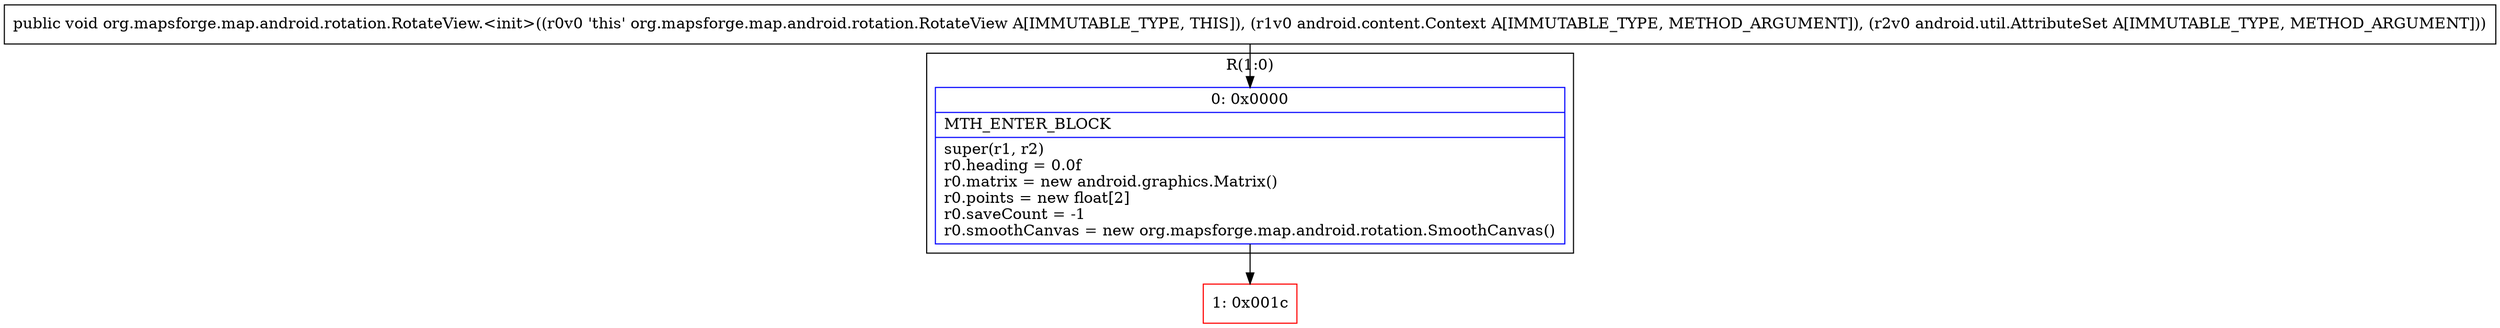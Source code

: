 digraph "CFG fororg.mapsforge.map.android.rotation.RotateView.\<init\>(Landroid\/content\/Context;Landroid\/util\/AttributeSet;)V" {
subgraph cluster_Region_1965120831 {
label = "R(1:0)";
node [shape=record,color=blue];
Node_0 [shape=record,label="{0\:\ 0x0000|MTH_ENTER_BLOCK\l|super(r1, r2)\lr0.heading = 0.0f\lr0.matrix = new android.graphics.Matrix()\lr0.points = new float[2]\lr0.saveCount = \-1\lr0.smoothCanvas = new org.mapsforge.map.android.rotation.SmoothCanvas()\l}"];
}
Node_1 [shape=record,color=red,label="{1\:\ 0x001c}"];
MethodNode[shape=record,label="{public void org.mapsforge.map.android.rotation.RotateView.\<init\>((r0v0 'this' org.mapsforge.map.android.rotation.RotateView A[IMMUTABLE_TYPE, THIS]), (r1v0 android.content.Context A[IMMUTABLE_TYPE, METHOD_ARGUMENT]), (r2v0 android.util.AttributeSet A[IMMUTABLE_TYPE, METHOD_ARGUMENT])) }"];
MethodNode -> Node_0;
Node_0 -> Node_1;
}

